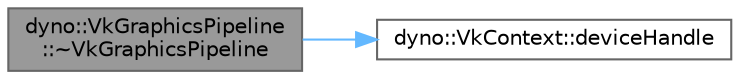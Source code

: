 digraph "dyno::VkGraphicsPipeline::~VkGraphicsPipeline"
{
 // LATEX_PDF_SIZE
  bgcolor="transparent";
  edge [fontname=Helvetica,fontsize=10,labelfontname=Helvetica,labelfontsize=10];
  node [fontname=Helvetica,fontsize=10,shape=box,height=0.2,width=0.4];
  rankdir="LR";
  Node1 [id="Node000001",label="dyno::VkGraphicsPipeline\l::~VkGraphicsPipeline",height=0.2,width=0.4,color="gray40", fillcolor="grey60", style="filled", fontcolor="black",tooltip=" "];
  Node1 -> Node2 [id="edge1_Node000001_Node000002",color="steelblue1",style="solid",tooltip=" "];
  Node2 [id="Node000002",label="dyno::VkContext::deviceHandle",height=0.2,width=0.4,color="grey40", fillcolor="white", style="filled",URL="$classdyno_1_1_vk_context.html#af9eb048735ab3316470619f9bf0d4acf",tooltip=" "];
}
